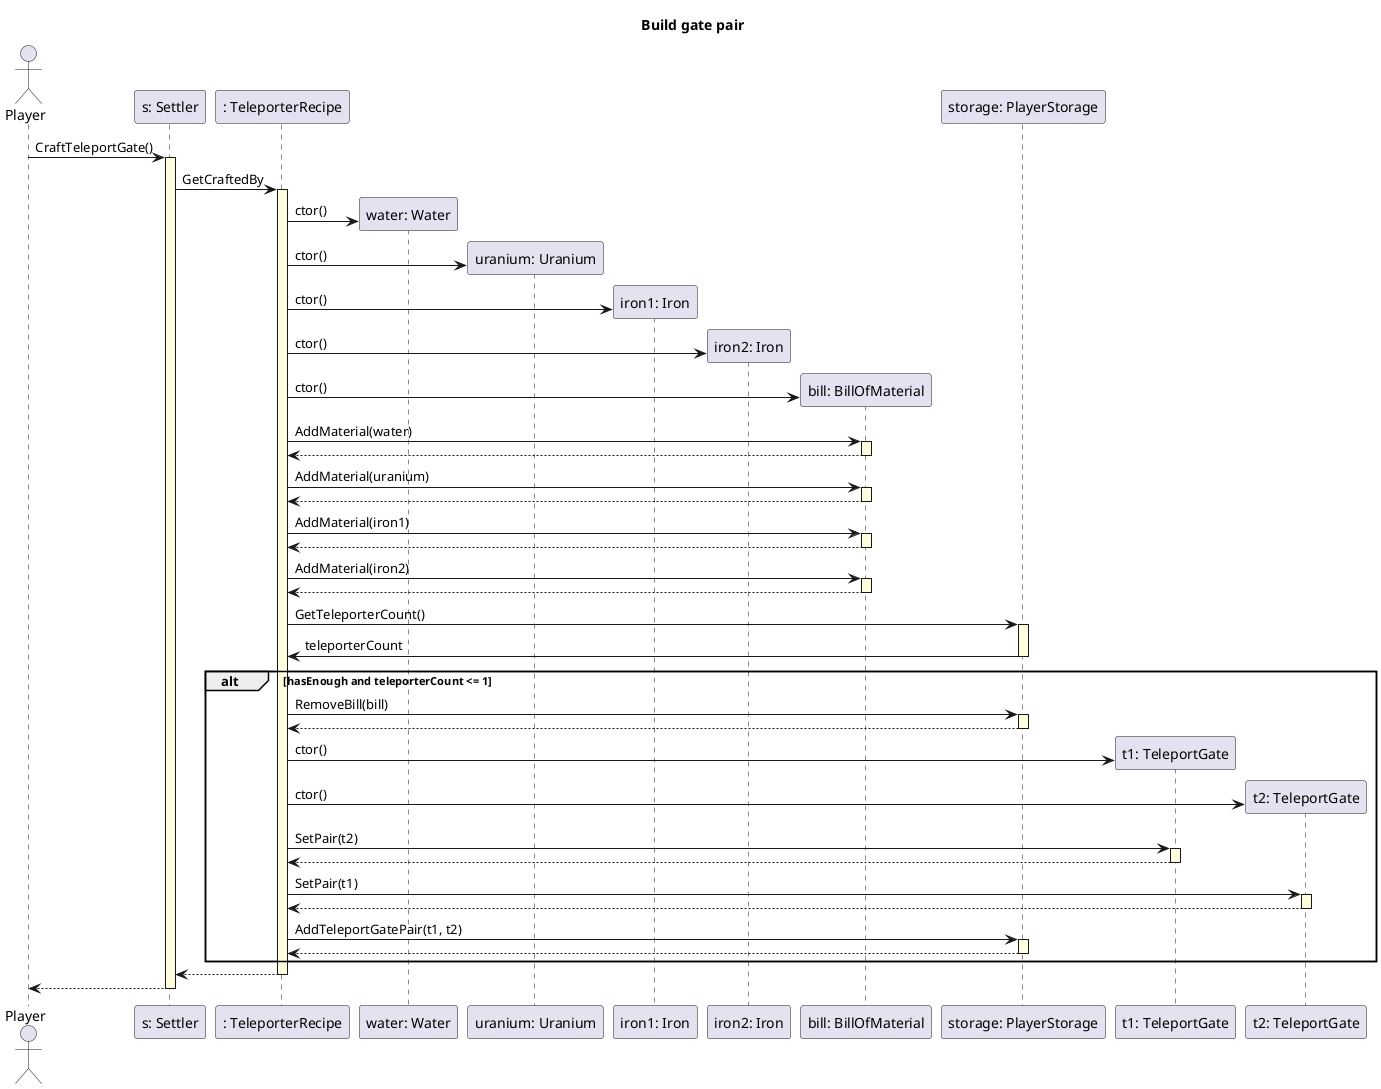 @startuml

skinparam SequenceLifeLineBackgroundColor LightYellow

title "Build gate pair"

actor Player as player
participant "s: Settler" as settler
participant ": TeleporterRecipe" as TeleporterRecipe
participant "water: Water" as water
participant "uranium: Uranium" as uranium
participant "iron1: Iron" as iron1
participant "iron2: Iron" as iron2
participant "bill: BillOfMaterial" as bill
participant "storage: PlayerStorage" as storage
participant "t1: TeleportGate" as teleport1
participant "t2: TeleportGate" as teleport2

player -> settler ++ : CraftTeleportGate()
settler -> TeleporterRecipe ++: GetCraftedBy

TeleporterRecipe -> water ** : ctor()
TeleporterRecipe -> uranium ** : ctor()
TeleporterRecipe -> iron1 ** : ctor()
TeleporterRecipe -> iron2 ** : ctor()

TeleporterRecipe -> bill ** : ctor()
TeleporterRecipe -> bill ++ : AddMaterial(water)
return
TeleporterRecipe -> bill ++ : AddMaterial(uranium)
return
TeleporterRecipe -> bill ++ : AddMaterial(iron1)
return
TeleporterRecipe -> bill ++ : AddMaterial(iron2)
return

TeleporterRecipe -> storage ++ : GetTeleporterCount()
storage -> TeleporterRecipe -- : teleporterCount

alt hasEnough and teleporterCount <= 1

    TeleporterRecipe -> storage ++ : RemoveBill(bill)
    storage --> TeleporterRecipe --

    TeleporterRecipe -> teleport1 ** : ctor()
    TeleporterRecipe -> teleport2 ** : ctor()

    TeleporterRecipe -> teleport1 ++ : SetPair(t2)
    teleport1 --> TeleporterRecipe --

    TeleporterRecipe -> teleport2 ++ : SetPair(t1)
    teleport2 --> TeleporterRecipe --

    TeleporterRecipe -> storage ++: AddTeleportGatePair(t1, t2)
    storage --> TeleporterRecipe --

end

TeleporterRecipe --> settler --

settler --> player --

@enduml
